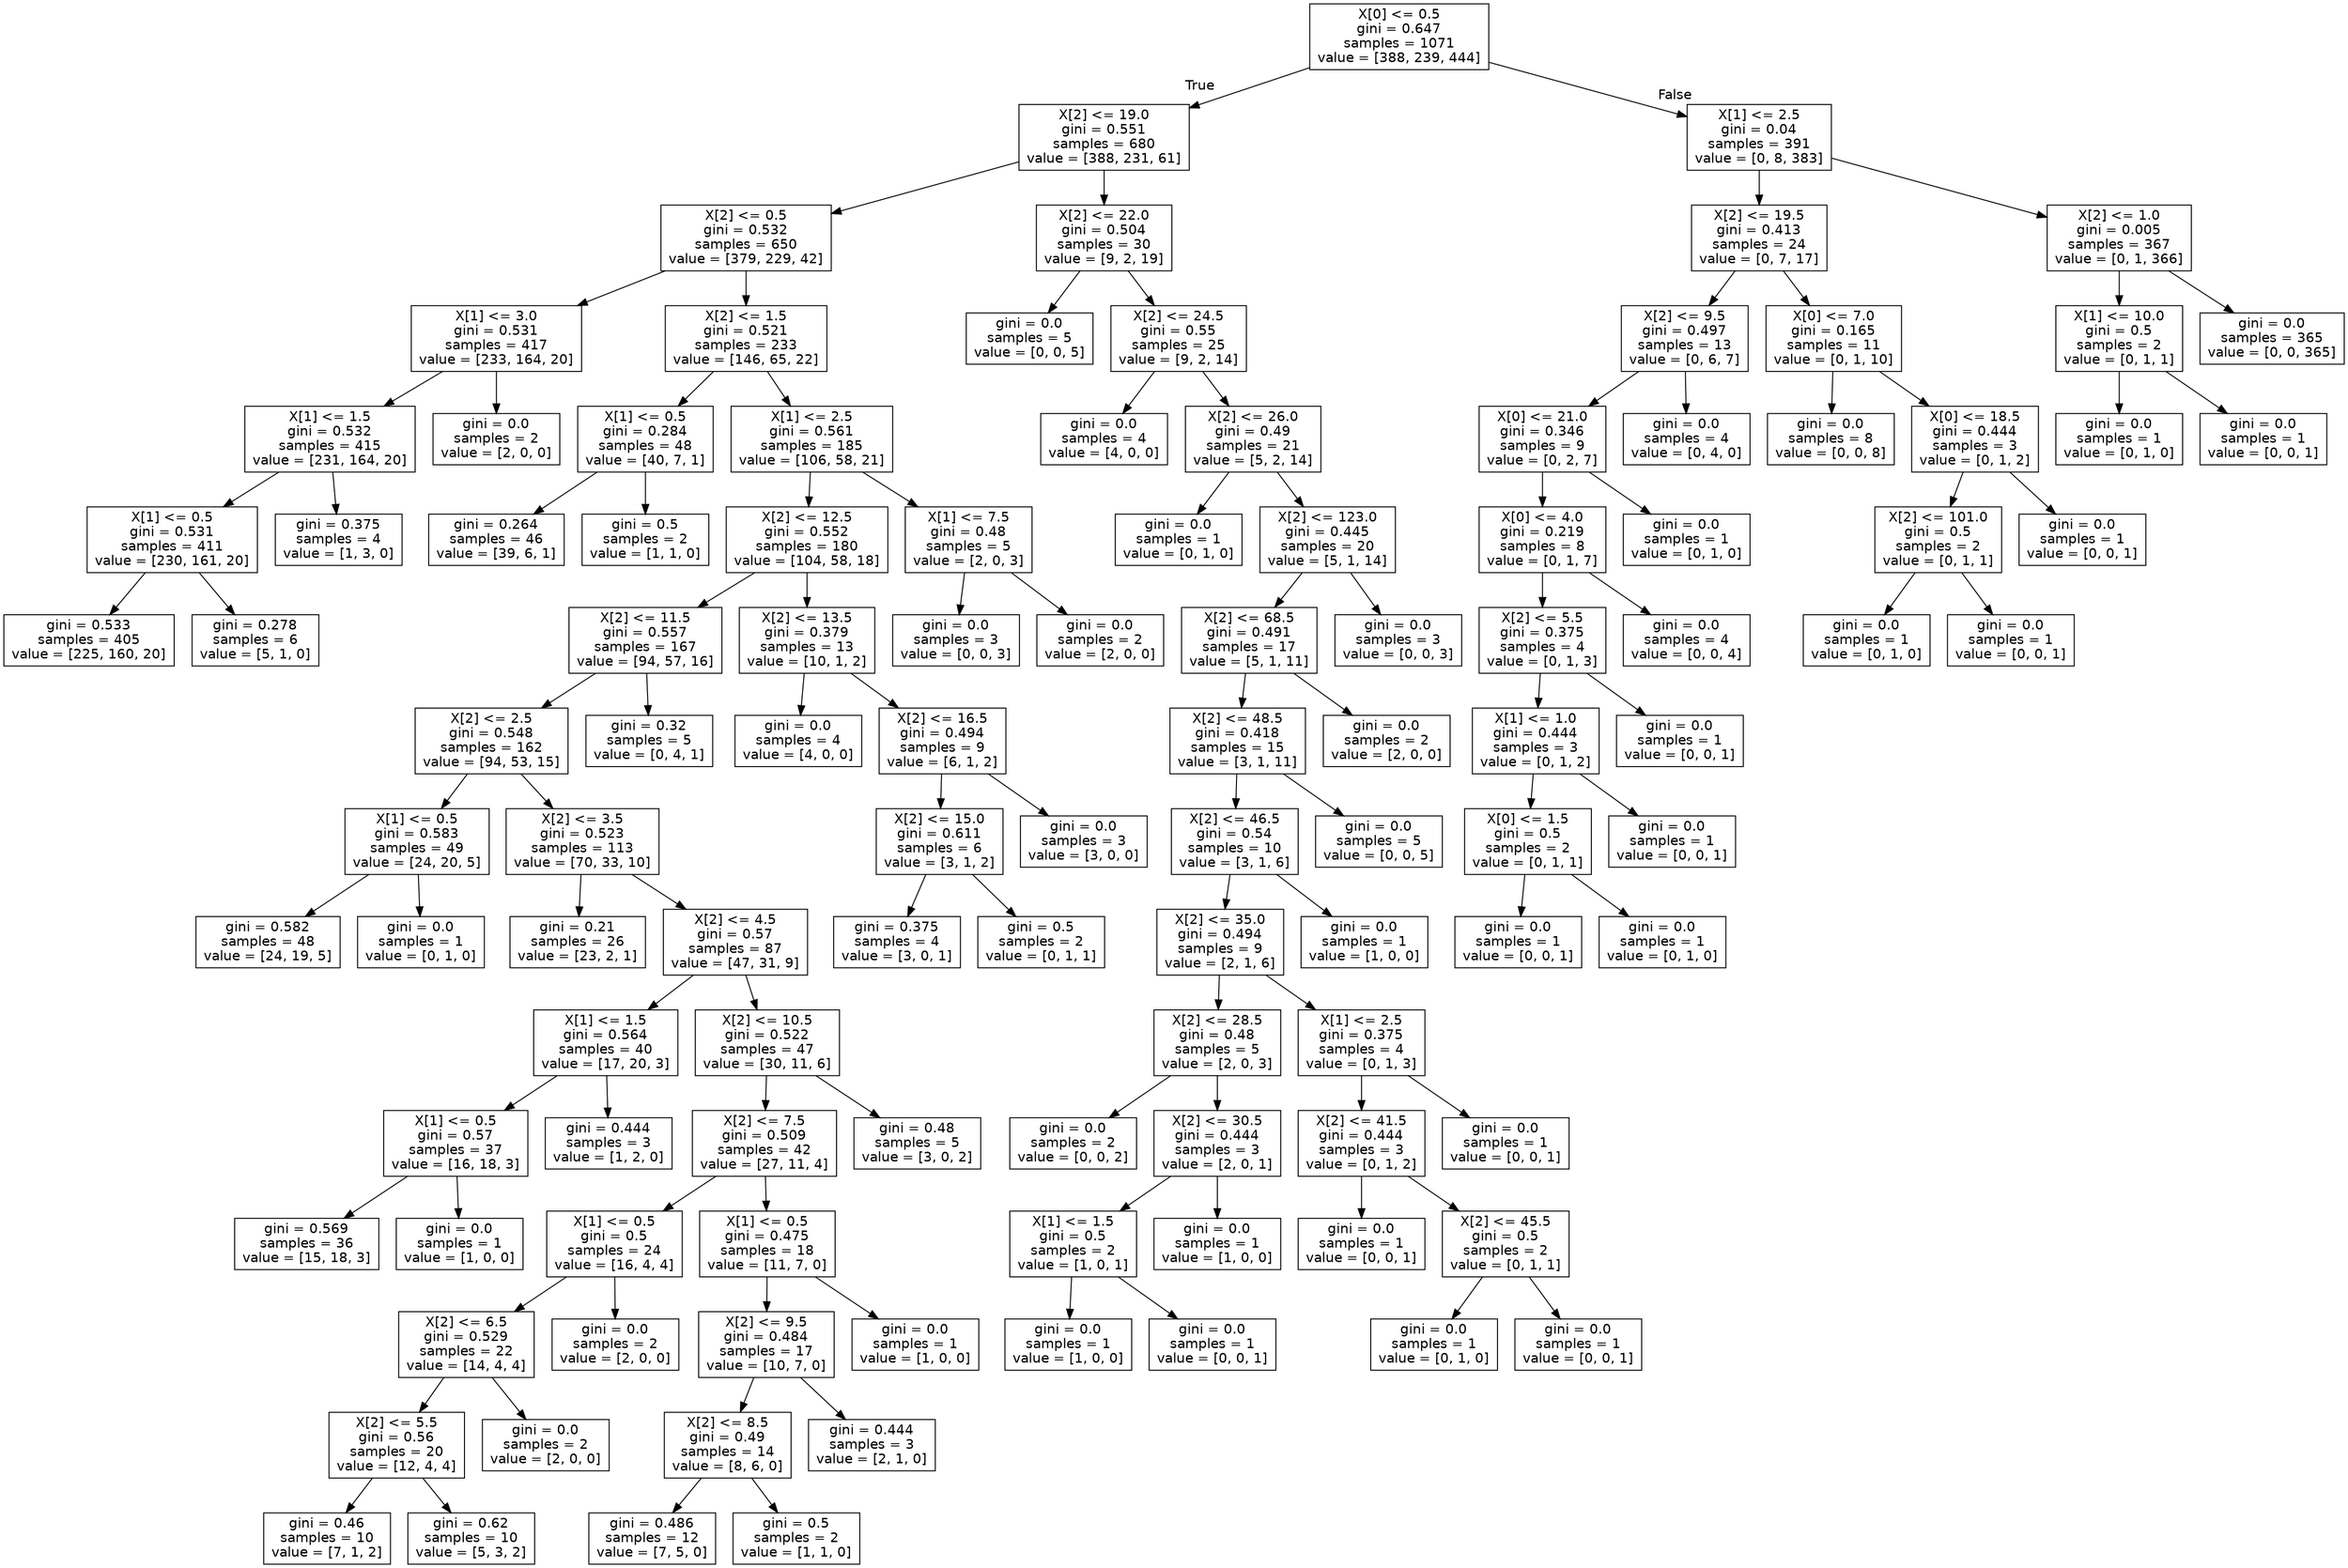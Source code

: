digraph Tree {
node [shape=box, fontname="helvetica"] ;
edge [fontname="helvetica"] ;
0 [label="X[0] <= 0.5\ngini = 0.647\nsamples = 1071\nvalue = [388, 239, 444]"] ;
1 [label="X[2] <= 19.0\ngini = 0.551\nsamples = 680\nvalue = [388, 231, 61]"] ;
0 -> 1 [labeldistance=2.5, labelangle=45, headlabel="True"] ;
2 [label="X[2] <= 0.5\ngini = 0.532\nsamples = 650\nvalue = [379, 229, 42]"] ;
1 -> 2 ;
3 [label="X[1] <= 3.0\ngini = 0.531\nsamples = 417\nvalue = [233, 164, 20]"] ;
2 -> 3 ;
4 [label="X[1] <= 1.5\ngini = 0.532\nsamples = 415\nvalue = [231, 164, 20]"] ;
3 -> 4 ;
5 [label="X[1] <= 0.5\ngini = 0.531\nsamples = 411\nvalue = [230, 161, 20]"] ;
4 -> 5 ;
6 [label="gini = 0.533\nsamples = 405\nvalue = [225, 160, 20]"] ;
5 -> 6 ;
7 [label="gini = 0.278\nsamples = 6\nvalue = [5, 1, 0]"] ;
5 -> 7 ;
8 [label="gini = 0.375\nsamples = 4\nvalue = [1, 3, 0]"] ;
4 -> 8 ;
9 [label="gini = 0.0\nsamples = 2\nvalue = [2, 0, 0]"] ;
3 -> 9 ;
10 [label="X[2] <= 1.5\ngini = 0.521\nsamples = 233\nvalue = [146, 65, 22]"] ;
2 -> 10 ;
11 [label="X[1] <= 0.5\ngini = 0.284\nsamples = 48\nvalue = [40, 7, 1]"] ;
10 -> 11 ;
12 [label="gini = 0.264\nsamples = 46\nvalue = [39, 6, 1]"] ;
11 -> 12 ;
13 [label="gini = 0.5\nsamples = 2\nvalue = [1, 1, 0]"] ;
11 -> 13 ;
14 [label="X[1] <= 2.5\ngini = 0.561\nsamples = 185\nvalue = [106, 58, 21]"] ;
10 -> 14 ;
15 [label="X[2] <= 12.5\ngini = 0.552\nsamples = 180\nvalue = [104, 58, 18]"] ;
14 -> 15 ;
16 [label="X[2] <= 11.5\ngini = 0.557\nsamples = 167\nvalue = [94, 57, 16]"] ;
15 -> 16 ;
17 [label="X[2] <= 2.5\ngini = 0.548\nsamples = 162\nvalue = [94, 53, 15]"] ;
16 -> 17 ;
18 [label="X[1] <= 0.5\ngini = 0.583\nsamples = 49\nvalue = [24, 20, 5]"] ;
17 -> 18 ;
19 [label="gini = 0.582\nsamples = 48\nvalue = [24, 19, 5]"] ;
18 -> 19 ;
20 [label="gini = 0.0\nsamples = 1\nvalue = [0, 1, 0]"] ;
18 -> 20 ;
21 [label="X[2] <= 3.5\ngini = 0.523\nsamples = 113\nvalue = [70, 33, 10]"] ;
17 -> 21 ;
22 [label="gini = 0.21\nsamples = 26\nvalue = [23, 2, 1]"] ;
21 -> 22 ;
23 [label="X[2] <= 4.5\ngini = 0.57\nsamples = 87\nvalue = [47, 31, 9]"] ;
21 -> 23 ;
24 [label="X[1] <= 1.5\ngini = 0.564\nsamples = 40\nvalue = [17, 20, 3]"] ;
23 -> 24 ;
25 [label="X[1] <= 0.5\ngini = 0.57\nsamples = 37\nvalue = [16, 18, 3]"] ;
24 -> 25 ;
26 [label="gini = 0.569\nsamples = 36\nvalue = [15, 18, 3]"] ;
25 -> 26 ;
27 [label="gini = 0.0\nsamples = 1\nvalue = [1, 0, 0]"] ;
25 -> 27 ;
28 [label="gini = 0.444\nsamples = 3\nvalue = [1, 2, 0]"] ;
24 -> 28 ;
29 [label="X[2] <= 10.5\ngini = 0.522\nsamples = 47\nvalue = [30, 11, 6]"] ;
23 -> 29 ;
30 [label="X[2] <= 7.5\ngini = 0.509\nsamples = 42\nvalue = [27, 11, 4]"] ;
29 -> 30 ;
31 [label="X[1] <= 0.5\ngini = 0.5\nsamples = 24\nvalue = [16, 4, 4]"] ;
30 -> 31 ;
32 [label="X[2] <= 6.5\ngini = 0.529\nsamples = 22\nvalue = [14, 4, 4]"] ;
31 -> 32 ;
33 [label="X[2] <= 5.5\ngini = 0.56\nsamples = 20\nvalue = [12, 4, 4]"] ;
32 -> 33 ;
34 [label="gini = 0.46\nsamples = 10\nvalue = [7, 1, 2]"] ;
33 -> 34 ;
35 [label="gini = 0.62\nsamples = 10\nvalue = [5, 3, 2]"] ;
33 -> 35 ;
36 [label="gini = 0.0\nsamples = 2\nvalue = [2, 0, 0]"] ;
32 -> 36 ;
37 [label="gini = 0.0\nsamples = 2\nvalue = [2, 0, 0]"] ;
31 -> 37 ;
38 [label="X[1] <= 0.5\ngini = 0.475\nsamples = 18\nvalue = [11, 7, 0]"] ;
30 -> 38 ;
39 [label="X[2] <= 9.5\ngini = 0.484\nsamples = 17\nvalue = [10, 7, 0]"] ;
38 -> 39 ;
40 [label="X[2] <= 8.5\ngini = 0.49\nsamples = 14\nvalue = [8, 6, 0]"] ;
39 -> 40 ;
41 [label="gini = 0.486\nsamples = 12\nvalue = [7, 5, 0]"] ;
40 -> 41 ;
42 [label="gini = 0.5\nsamples = 2\nvalue = [1, 1, 0]"] ;
40 -> 42 ;
43 [label="gini = 0.444\nsamples = 3\nvalue = [2, 1, 0]"] ;
39 -> 43 ;
44 [label="gini = 0.0\nsamples = 1\nvalue = [1, 0, 0]"] ;
38 -> 44 ;
45 [label="gini = 0.48\nsamples = 5\nvalue = [3, 0, 2]"] ;
29 -> 45 ;
46 [label="gini = 0.32\nsamples = 5\nvalue = [0, 4, 1]"] ;
16 -> 46 ;
47 [label="X[2] <= 13.5\ngini = 0.379\nsamples = 13\nvalue = [10, 1, 2]"] ;
15 -> 47 ;
48 [label="gini = 0.0\nsamples = 4\nvalue = [4, 0, 0]"] ;
47 -> 48 ;
49 [label="X[2] <= 16.5\ngini = 0.494\nsamples = 9\nvalue = [6, 1, 2]"] ;
47 -> 49 ;
50 [label="X[2] <= 15.0\ngini = 0.611\nsamples = 6\nvalue = [3, 1, 2]"] ;
49 -> 50 ;
51 [label="gini = 0.375\nsamples = 4\nvalue = [3, 0, 1]"] ;
50 -> 51 ;
52 [label="gini = 0.5\nsamples = 2\nvalue = [0, 1, 1]"] ;
50 -> 52 ;
53 [label="gini = 0.0\nsamples = 3\nvalue = [3, 0, 0]"] ;
49 -> 53 ;
54 [label="X[1] <= 7.5\ngini = 0.48\nsamples = 5\nvalue = [2, 0, 3]"] ;
14 -> 54 ;
55 [label="gini = 0.0\nsamples = 3\nvalue = [0, 0, 3]"] ;
54 -> 55 ;
56 [label="gini = 0.0\nsamples = 2\nvalue = [2, 0, 0]"] ;
54 -> 56 ;
57 [label="X[2] <= 22.0\ngini = 0.504\nsamples = 30\nvalue = [9, 2, 19]"] ;
1 -> 57 ;
58 [label="gini = 0.0\nsamples = 5\nvalue = [0, 0, 5]"] ;
57 -> 58 ;
59 [label="X[2] <= 24.5\ngini = 0.55\nsamples = 25\nvalue = [9, 2, 14]"] ;
57 -> 59 ;
60 [label="gini = 0.0\nsamples = 4\nvalue = [4, 0, 0]"] ;
59 -> 60 ;
61 [label="X[2] <= 26.0\ngini = 0.49\nsamples = 21\nvalue = [5, 2, 14]"] ;
59 -> 61 ;
62 [label="gini = 0.0\nsamples = 1\nvalue = [0, 1, 0]"] ;
61 -> 62 ;
63 [label="X[2] <= 123.0\ngini = 0.445\nsamples = 20\nvalue = [5, 1, 14]"] ;
61 -> 63 ;
64 [label="X[2] <= 68.5\ngini = 0.491\nsamples = 17\nvalue = [5, 1, 11]"] ;
63 -> 64 ;
65 [label="X[2] <= 48.5\ngini = 0.418\nsamples = 15\nvalue = [3, 1, 11]"] ;
64 -> 65 ;
66 [label="X[2] <= 46.5\ngini = 0.54\nsamples = 10\nvalue = [3, 1, 6]"] ;
65 -> 66 ;
67 [label="X[2] <= 35.0\ngini = 0.494\nsamples = 9\nvalue = [2, 1, 6]"] ;
66 -> 67 ;
68 [label="X[2] <= 28.5\ngini = 0.48\nsamples = 5\nvalue = [2, 0, 3]"] ;
67 -> 68 ;
69 [label="gini = 0.0\nsamples = 2\nvalue = [0, 0, 2]"] ;
68 -> 69 ;
70 [label="X[2] <= 30.5\ngini = 0.444\nsamples = 3\nvalue = [2, 0, 1]"] ;
68 -> 70 ;
71 [label="X[1] <= 1.5\ngini = 0.5\nsamples = 2\nvalue = [1, 0, 1]"] ;
70 -> 71 ;
72 [label="gini = 0.0\nsamples = 1\nvalue = [1, 0, 0]"] ;
71 -> 72 ;
73 [label="gini = 0.0\nsamples = 1\nvalue = [0, 0, 1]"] ;
71 -> 73 ;
74 [label="gini = 0.0\nsamples = 1\nvalue = [1, 0, 0]"] ;
70 -> 74 ;
75 [label="X[1] <= 2.5\ngini = 0.375\nsamples = 4\nvalue = [0, 1, 3]"] ;
67 -> 75 ;
76 [label="X[2] <= 41.5\ngini = 0.444\nsamples = 3\nvalue = [0, 1, 2]"] ;
75 -> 76 ;
77 [label="gini = 0.0\nsamples = 1\nvalue = [0, 0, 1]"] ;
76 -> 77 ;
78 [label="X[2] <= 45.5\ngini = 0.5\nsamples = 2\nvalue = [0, 1, 1]"] ;
76 -> 78 ;
79 [label="gini = 0.0\nsamples = 1\nvalue = [0, 1, 0]"] ;
78 -> 79 ;
80 [label="gini = 0.0\nsamples = 1\nvalue = [0, 0, 1]"] ;
78 -> 80 ;
81 [label="gini = 0.0\nsamples = 1\nvalue = [0, 0, 1]"] ;
75 -> 81 ;
82 [label="gini = 0.0\nsamples = 1\nvalue = [1, 0, 0]"] ;
66 -> 82 ;
83 [label="gini = 0.0\nsamples = 5\nvalue = [0, 0, 5]"] ;
65 -> 83 ;
84 [label="gini = 0.0\nsamples = 2\nvalue = [2, 0, 0]"] ;
64 -> 84 ;
85 [label="gini = 0.0\nsamples = 3\nvalue = [0, 0, 3]"] ;
63 -> 85 ;
86 [label="X[1] <= 2.5\ngini = 0.04\nsamples = 391\nvalue = [0, 8, 383]"] ;
0 -> 86 [labeldistance=2.5, labelangle=-45, headlabel="False"] ;
87 [label="X[2] <= 19.5\ngini = 0.413\nsamples = 24\nvalue = [0, 7, 17]"] ;
86 -> 87 ;
88 [label="X[2] <= 9.5\ngini = 0.497\nsamples = 13\nvalue = [0, 6, 7]"] ;
87 -> 88 ;
89 [label="X[0] <= 21.0\ngini = 0.346\nsamples = 9\nvalue = [0, 2, 7]"] ;
88 -> 89 ;
90 [label="X[0] <= 4.0\ngini = 0.219\nsamples = 8\nvalue = [0, 1, 7]"] ;
89 -> 90 ;
91 [label="X[2] <= 5.5\ngini = 0.375\nsamples = 4\nvalue = [0, 1, 3]"] ;
90 -> 91 ;
92 [label="X[1] <= 1.0\ngini = 0.444\nsamples = 3\nvalue = [0, 1, 2]"] ;
91 -> 92 ;
93 [label="X[0] <= 1.5\ngini = 0.5\nsamples = 2\nvalue = [0, 1, 1]"] ;
92 -> 93 ;
94 [label="gini = 0.0\nsamples = 1\nvalue = [0, 0, 1]"] ;
93 -> 94 ;
95 [label="gini = 0.0\nsamples = 1\nvalue = [0, 1, 0]"] ;
93 -> 95 ;
96 [label="gini = 0.0\nsamples = 1\nvalue = [0, 0, 1]"] ;
92 -> 96 ;
97 [label="gini = 0.0\nsamples = 1\nvalue = [0, 0, 1]"] ;
91 -> 97 ;
98 [label="gini = 0.0\nsamples = 4\nvalue = [0, 0, 4]"] ;
90 -> 98 ;
99 [label="gini = 0.0\nsamples = 1\nvalue = [0, 1, 0]"] ;
89 -> 99 ;
100 [label="gini = 0.0\nsamples = 4\nvalue = [0, 4, 0]"] ;
88 -> 100 ;
101 [label="X[0] <= 7.0\ngini = 0.165\nsamples = 11\nvalue = [0, 1, 10]"] ;
87 -> 101 ;
102 [label="gini = 0.0\nsamples = 8\nvalue = [0, 0, 8]"] ;
101 -> 102 ;
103 [label="X[0] <= 18.5\ngini = 0.444\nsamples = 3\nvalue = [0, 1, 2]"] ;
101 -> 103 ;
104 [label="X[2] <= 101.0\ngini = 0.5\nsamples = 2\nvalue = [0, 1, 1]"] ;
103 -> 104 ;
105 [label="gini = 0.0\nsamples = 1\nvalue = [0, 1, 0]"] ;
104 -> 105 ;
106 [label="gini = 0.0\nsamples = 1\nvalue = [0, 0, 1]"] ;
104 -> 106 ;
107 [label="gini = 0.0\nsamples = 1\nvalue = [0, 0, 1]"] ;
103 -> 107 ;
108 [label="X[2] <= 1.0\ngini = 0.005\nsamples = 367\nvalue = [0, 1, 366]"] ;
86 -> 108 ;
109 [label="X[1] <= 10.0\ngini = 0.5\nsamples = 2\nvalue = [0, 1, 1]"] ;
108 -> 109 ;
110 [label="gini = 0.0\nsamples = 1\nvalue = [0, 1, 0]"] ;
109 -> 110 ;
111 [label="gini = 0.0\nsamples = 1\nvalue = [0, 0, 1]"] ;
109 -> 111 ;
112 [label="gini = 0.0\nsamples = 365\nvalue = [0, 0, 365]"] ;
108 -> 112 ;
}